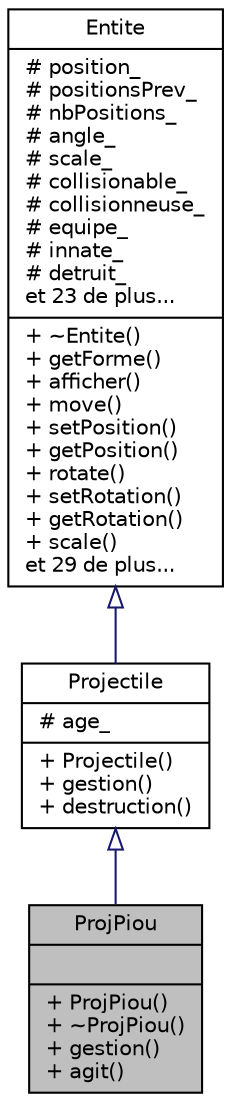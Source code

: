 digraph "ProjPiou"
{
 // INTERACTIVE_SVG=YES
  edge [fontname="Helvetica",fontsize="10",labelfontname="Helvetica",labelfontsize="10"];
  node [fontname="Helvetica",fontsize="10",shape=record];
  Node3 [label="{ProjPiou\n||+ ProjPiou()\l+ ~ProjPiou()\l+ gestion()\l+ agit()\l}",height=0.2,width=0.4,color="black", fillcolor="grey75", style="filled", fontcolor="black"];
  Node4 -> Node3 [dir="back",color="midnightblue",fontsize="10",style="solid",arrowtail="onormal"];
  Node4 [label="{Projectile\n|# age_\l|+ Projectile()\l+ gestion()\l+ destruction()\l}",height=0.2,width=0.4,color="black", fillcolor="white", style="filled",URL="$class_projectile.html",tooltip="Classe abstraite qui définit la structure générale d&#39;un projectile, à faire hériter pour chaque proje..."];
  Node5 -> Node4 [dir="back",color="midnightblue",fontsize="10",style="solid",arrowtail="onormal"];
  Node5 [label="{Entite\n|# position_\l# positionsPrev_\l# nbPositions_\l# angle_\l# scale_\l# collisionable_\l# collisionneuse_\l# equipe_\l# innate_\l# detruit_\let 23 de plus...\l|+ ~Entite()\l+ getForme()\l+ afficher()\l+ move()\l+ setPosition()\l+ getPosition()\l+ rotate()\l+ setRotation()\l+ getRotation()\l+ scale()\let 29 de plus...\l}",height=0.2,width=0.4,color="black", fillcolor="white", style="filled",URL="$class_entite.html",tooltip="Classe virtuelle qui définit une entité "];
}
